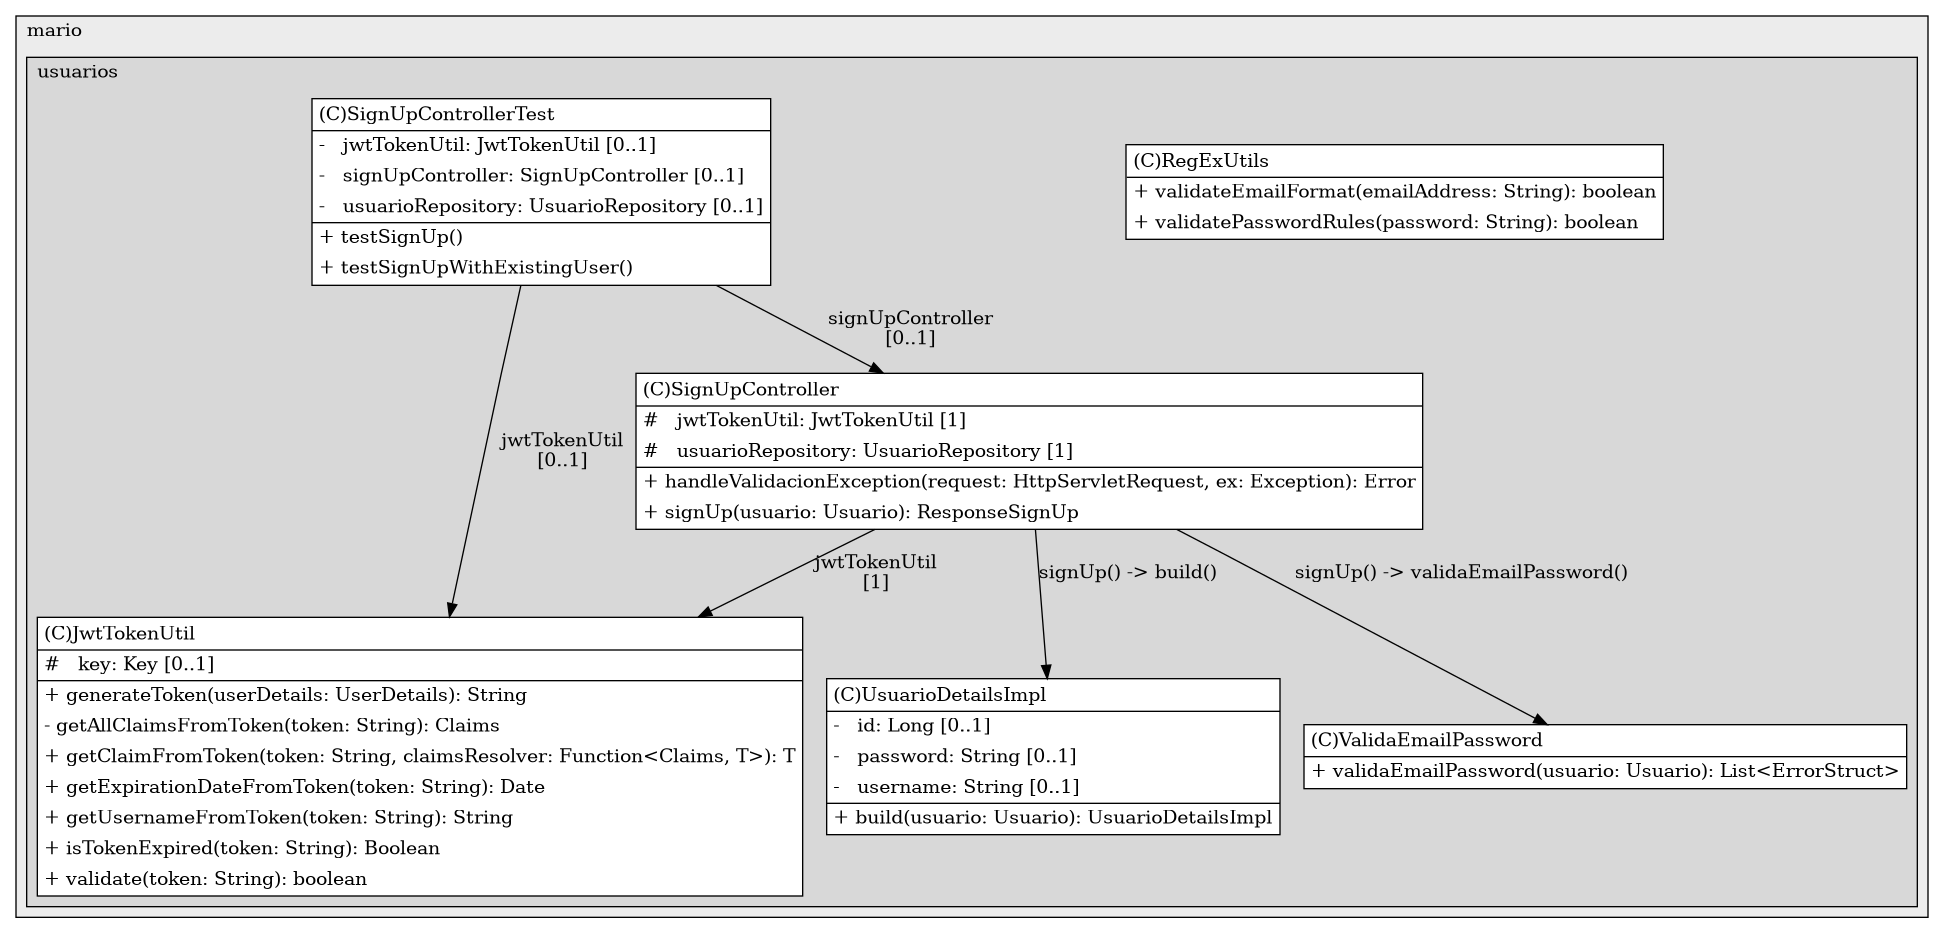 @startuml

/' diagram meta data start
config=StructureConfiguration;
{
  "projectClassification": {
    "searchMode": "OpenProject", // OpenProject, AllProjects
    "includedProjects": "",
    "pathEndKeywords": "*.impl",
    "isClientPath": "",
    "isClientName": "",
    "isTestPath": "",
    "isTestName": "",
    "isMappingPath": "",
    "isMappingName": "",
    "isDataAccessPath": "",
    "isDataAccessName": "",
    "isDataStructurePath": "",
    "isDataStructureName": "",
    "isInterfaceStructuresPath": "",
    "isInterfaceStructuresName": "",
    "isEntryPointPath": "",
    "isEntryPointName": "",
    "treatFinalFieldsAsMandatory": false
  },
  "graphRestriction": {
    "classPackageExcludeFilter": "",
    "classPackageIncludeFilter": "",
    "classNameExcludeFilter": "",
    "classNameIncludeFilter": "",
    "methodNameExcludeFilter": "",
    "methodNameIncludeFilter": "",
    "removeByInheritance": "", // inheritance/annotation based filtering is done in a second step
    "removeByAnnotation": "",
    "removeByClassPackage": "", // cleanup the graph after inheritance/annotation based filtering is done
    "removeByClassName": "",
    "cutMappings": false,
    "cutEnum": true,
    "cutTests": true,
    "cutClient": true,
    "cutDataAccess": true,
    "cutInterfaceStructures": true,
    "cutDataStructures": true,
    "cutGetterAndSetter": true,
    "cutConstructors": true
  },
  "graphTraversal": {
    "forwardDepth": 3,
    "backwardDepth": 3,
    "classPackageExcludeFilter": "",
    "classPackageIncludeFilter": "",
    "classNameExcludeFilter": "",
    "classNameIncludeFilter": "",
    "methodNameExcludeFilter": "",
    "methodNameIncludeFilter": "",
    "hideMappings": false,
    "hideDataStructures": false,
    "hidePrivateMethods": true,
    "hideInterfaceCalls": true, // indirection: implementation -> interface (is hidden) -> implementation
    "onlyShowApplicationEntryPoints": false, // root node is included
    "useMethodCallsForStructureDiagram": "ForwardOnly" // ForwardOnly, BothDirections, No
  },
  "details": {
    "aggregation": "GroupByClass", // ByClass, GroupByClass, None
    "showClassGenericTypes": true,
    "showMethods": true,
    "showMethodParameterNames": true,
    "showMethodParameterTypes": true,
    "showMethodReturnType": true,
    "showPackageLevels": 2,
    "showDetailedClassStructure": true
  },
  "rootClass": "com.mario.usuarios.controller.SignUpControllerTest",
  "extensionCallbackMethod": "" // qualified.class.name#methodName - signature: public static String method(String)
}
diagram meta data end '/



digraph g {
    rankdir="TB"
    splines=polyline
    

'nodes 
subgraph cluster_103666436 { 
   	label=mario
	labeljust=l
	fillcolor="#ececec"
	style=filled
   
   subgraph cluster_1532315985 { 
   	label=usuarios
	labeljust=l
	fillcolor="#d8d8d8"
	style=filled
   
   JwtTokenUtil1415248639[
	label=<<TABLE BORDER="1" CELLBORDER="0" CELLPADDING="4" CELLSPACING="0">
<TR><TD ALIGN="LEFT" >(C)JwtTokenUtil</TD></TR>
<HR/>
<TR><TD ALIGN="LEFT" >#   key: Key [0..1]</TD></TR>
<HR/>
<TR><TD ALIGN="LEFT" >+ generateToken(userDetails: UserDetails): String</TD></TR>
<TR><TD ALIGN="LEFT" >- getAllClaimsFromToken(token: String): Claims</TD></TR>
<TR><TD ALIGN="LEFT" >+ getClaimFromToken(token: String, claimsResolver: Function&lt;Claims, T&gt;): T</TD></TR>
<TR><TD ALIGN="LEFT" >+ getExpirationDateFromToken(token: String): Date</TD></TR>
<TR><TD ALIGN="LEFT" >+ getUsernameFromToken(token: String): String</TD></TR>
<TR><TD ALIGN="LEFT" >+ isTokenExpired(token: String): Boolean</TD></TR>
<TR><TD ALIGN="LEFT" >+ validate(token: String): boolean</TD></TR>
</TABLE>>
	style=filled
	margin=0
	shape=plaintext
	fillcolor="#FFFFFF"
];

RegExUtils1415248639[
	label=<<TABLE BORDER="1" CELLBORDER="0" CELLPADDING="4" CELLSPACING="0">
<TR><TD ALIGN="LEFT" >(C)RegExUtils</TD></TR>
<HR/>
<TR><TD ALIGN="LEFT" >+ validateEmailFormat(emailAddress: String): boolean</TD></TR>
<TR><TD ALIGN="LEFT" >+ validatePasswordRules(password: String): boolean</TD></TR>
</TABLE>>
	style=filled
	margin=0
	shape=plaintext
	fillcolor="#FFFFFF"
];

SignUpController1128708622[
	label=<<TABLE BORDER="1" CELLBORDER="0" CELLPADDING="4" CELLSPACING="0">
<TR><TD ALIGN="LEFT" >(C)SignUpController</TD></TR>
<HR/>
<TR><TD ALIGN="LEFT" >#   jwtTokenUtil: JwtTokenUtil [1]</TD></TR>
<TR><TD ALIGN="LEFT" >#   usuarioRepository: UsuarioRepository [1]</TD></TR>
<HR/>
<TR><TD ALIGN="LEFT" >+ handleValidacionException(request: HttpServletRequest, ex: Exception): Error</TD></TR>
<TR><TD ALIGN="LEFT" >+ signUp(usuario: Usuario): ResponseSignUp</TD></TR>
</TABLE>>
	style=filled
	margin=0
	shape=plaintext
	fillcolor="#FFFFFF"
];

SignUpControllerTest1128708622[
	label=<<TABLE BORDER="1" CELLBORDER="0" CELLPADDING="4" CELLSPACING="0">
<TR><TD ALIGN="LEFT" >(C)SignUpControllerTest</TD></TR>
<HR/>
<TR><TD ALIGN="LEFT" >-   jwtTokenUtil: JwtTokenUtil [0..1]</TD></TR>
<TR><TD ALIGN="LEFT" >-   signUpController: SignUpController [0..1]</TD></TR>
<TR><TD ALIGN="LEFT" >-   usuarioRepository: UsuarioRepository [0..1]</TD></TR>
<HR/>
<TR><TD ALIGN="LEFT" >+ testSignUp()</TD></TR>
<TR><TD ALIGN="LEFT" >+ testSignUpWithExistingUser()</TD></TR>
</TABLE>>
	style=filled
	margin=0
	shape=plaintext
	fillcolor="#FFFFFF"
];

UsuarioDetailsImpl648435075[
	label=<<TABLE BORDER="1" CELLBORDER="0" CELLPADDING="4" CELLSPACING="0">
<TR><TD ALIGN="LEFT" >(C)UsuarioDetailsImpl</TD></TR>
<HR/>
<TR><TD ALIGN="LEFT" >-   id: Long [0..1]</TD></TR>
<TR><TD ALIGN="LEFT" >-   password: String [0..1]</TD></TR>
<TR><TD ALIGN="LEFT" >-   username: String [0..1]</TD></TR>
<HR/>
<TR><TD ALIGN="LEFT" >+ build(usuario: Usuario): UsuarioDetailsImpl</TD></TR>
</TABLE>>
	style=filled
	margin=0
	shape=plaintext
	fillcolor="#FFFFFF"
];

ValidaEmailPassword1415248639[
	label=<<TABLE BORDER="1" CELLBORDER="0" CELLPADDING="4" CELLSPACING="0">
<TR><TD ALIGN="LEFT" >(C)ValidaEmailPassword</TD></TR>
<HR/>
<TR><TD ALIGN="LEFT" >+ validaEmailPassword(usuario: Usuario): List&lt;ErrorStruct&gt;</TD></TR>
</TABLE>>
	style=filled
	margin=0
	shape=plaintext
	fillcolor="#FFFFFF"
];
} 
} 

'edges    
SignUpController1128708622 -> JwtTokenUtil1415248639[label="jwtTokenUtil
[1]"];
SignUpController1128708622 -> UsuarioDetailsImpl648435075[label="signUp() -> build()"];
SignUpController1128708622 -> ValidaEmailPassword1415248639[label="signUp() -> validaEmailPassword()"];
SignUpControllerTest1128708622 -> JwtTokenUtil1415248639[label="jwtTokenUtil
[0..1]"];
SignUpControllerTest1128708622 -> SignUpController1128708622[label="signUpController
[0..1]"];
    
}
@enduml